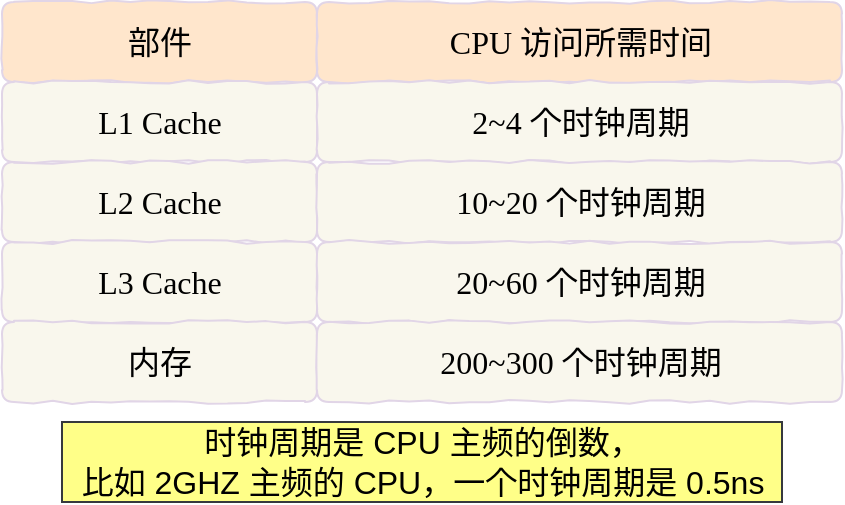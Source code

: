 <mxfile version="13.7.9" type="github">
  <diagram id="-0xnnY1vKIr96uXD6Hnk" name="Page-1">
    <mxGraphModel dx="1422" dy="713" grid="1" gridSize="10" guides="1" tooltips="1" connect="1" arrows="1" fold="1" page="1" pageScale="1" pageWidth="827" pageHeight="1169" math="0" shadow="0">
      <root>
        <mxCell id="0" />
        <mxCell id="1" parent="0" />
        <mxCell id="1rU6BAcgztyh8wdnqGgF-11" value="时钟周期是 CPU 主频的倒数，&lt;br style=&quot;font-size: 16px;&quot;&gt;比如 2GHZ 主频的 CPU，一个时钟周期是 0.5ns" style="text;html=1;align=center;verticalAlign=middle;resizable=0;points=[];autosize=1;fontSize=16;fillColor=#ffff88;strokeColor=#36393d;" vertex="1" parent="1">
          <mxGeometry x="160" y="450" width="360" height="40" as="geometry" />
        </mxCell>
        <mxCell id="1rU6BAcgztyh8wdnqGgF-1" value="部件" style="rounded=1;whiteSpace=wrap;html=1;strokeWidth=1;fillWeight=4;hachureGap=8;hachureAngle=45;sketch=0;comic=1;fontFamily=Comic Sans MS;fillColor=#ffe6cc;fontSize=16;strokeColor=#E1D5E7;" vertex="1" parent="1">
          <mxGeometry x="130" y="240" width="157.5" height="40" as="geometry" />
        </mxCell>
        <mxCell id="1rU6BAcgztyh8wdnqGgF-2" value="CPU 访问所需时间" style="rounded=1;whiteSpace=wrap;html=1;strokeWidth=1;fillWeight=4;hachureGap=8;hachureAngle=45;sketch=0;comic=1;fontFamily=Comic Sans MS;fillColor=#ffe6cc;fontSize=16;strokeColor=#E1D5E7;" vertex="1" parent="1">
          <mxGeometry x="287.5" y="240" width="262.5" height="40" as="geometry" />
        </mxCell>
        <mxCell id="1rU6BAcgztyh8wdnqGgF-3" value="L1 Cache" style="rounded=1;whiteSpace=wrap;html=1;strokeWidth=1;fillWeight=4;hachureGap=8;hachureAngle=45;sketch=0;comic=1;fontFamily=Comic Sans MS;fillColor=#f9f7ed;fontSize=16;strokeColor=#E1D5E7;" vertex="1" parent="1">
          <mxGeometry x="130" y="280" width="157.5" height="40" as="geometry" />
        </mxCell>
        <mxCell id="1rU6BAcgztyh8wdnqGgF-4" value="L2 Cache" style="rounded=1;whiteSpace=wrap;html=1;strokeWidth=1;fillWeight=4;hachureGap=8;hachureAngle=45;sketch=0;comic=1;fontFamily=Comic Sans MS;fillColor=#f9f7ed;fontSize=16;strokeColor=#E1D5E7;" vertex="1" parent="1">
          <mxGeometry x="130" y="320" width="157.5" height="40" as="geometry" />
        </mxCell>
        <mxCell id="1rU6BAcgztyh8wdnqGgF-5" value="L3 Cache" style="rounded=1;whiteSpace=wrap;html=1;strokeWidth=1;fillWeight=4;hachureGap=8;hachureAngle=45;sketch=0;comic=1;fontFamily=Comic Sans MS;fillColor=#f9f7ed;fontSize=16;strokeColor=#E1D5E7;" vertex="1" parent="1">
          <mxGeometry x="130" y="360" width="157.5" height="40" as="geometry" />
        </mxCell>
        <mxCell id="1rU6BAcgztyh8wdnqGgF-6" value="内存" style="rounded=1;whiteSpace=wrap;html=1;strokeWidth=1;fillWeight=4;hachureGap=8;hachureAngle=45;sketch=0;comic=1;fontFamily=Comic Sans MS;fillColor=#f9f7ed;fontSize=16;strokeColor=#E1D5E7;" vertex="1" parent="1">
          <mxGeometry x="130" y="400" width="157.5" height="40" as="geometry" />
        </mxCell>
        <mxCell id="1rU6BAcgztyh8wdnqGgF-7" value="2~4 个时钟周期" style="rounded=1;whiteSpace=wrap;html=1;strokeWidth=1;fillWeight=4;hachureGap=8;hachureAngle=45;sketch=0;comic=1;fontFamily=Comic Sans MS;fillColor=#f9f7ed;fontSize=16;strokeColor=#E1D5E7;" vertex="1" parent="1">
          <mxGeometry x="287.5" y="280" width="262.5" height="40" as="geometry" />
        </mxCell>
        <mxCell id="1rU6BAcgztyh8wdnqGgF-8" value="10~20 个时钟周期" style="rounded=1;whiteSpace=wrap;html=1;strokeWidth=1;fillWeight=4;hachureGap=8;hachureAngle=45;sketch=0;comic=1;fontFamily=Comic Sans MS;fillColor=#f9f7ed;fontSize=16;strokeColor=#E1D5E7;" vertex="1" parent="1">
          <mxGeometry x="287.5" y="320" width="262.5" height="40" as="geometry" />
        </mxCell>
        <mxCell id="1rU6BAcgztyh8wdnqGgF-9" value="20~60 个时钟周期" style="rounded=1;whiteSpace=wrap;html=1;strokeWidth=1;fillWeight=4;hachureGap=8;hachureAngle=45;sketch=0;comic=1;fontFamily=Comic Sans MS;fillColor=#f9f7ed;fontSize=16;strokeColor=#E1D5E7;" vertex="1" parent="1">
          <mxGeometry x="287.5" y="360" width="262.5" height="40" as="geometry" />
        </mxCell>
        <mxCell id="1rU6BAcgztyh8wdnqGgF-10" value="200~300 个时钟周期" style="rounded=1;whiteSpace=wrap;html=1;strokeWidth=1;fillWeight=4;hachureGap=8;hachureAngle=45;sketch=0;comic=1;fontFamily=Comic Sans MS;fillColor=#f9f7ed;fontSize=16;strokeColor=#E1D5E7;" vertex="1" parent="1">
          <mxGeometry x="287.5" y="400" width="262.5" height="40" as="geometry" />
        </mxCell>
      </root>
    </mxGraphModel>
  </diagram>
</mxfile>
